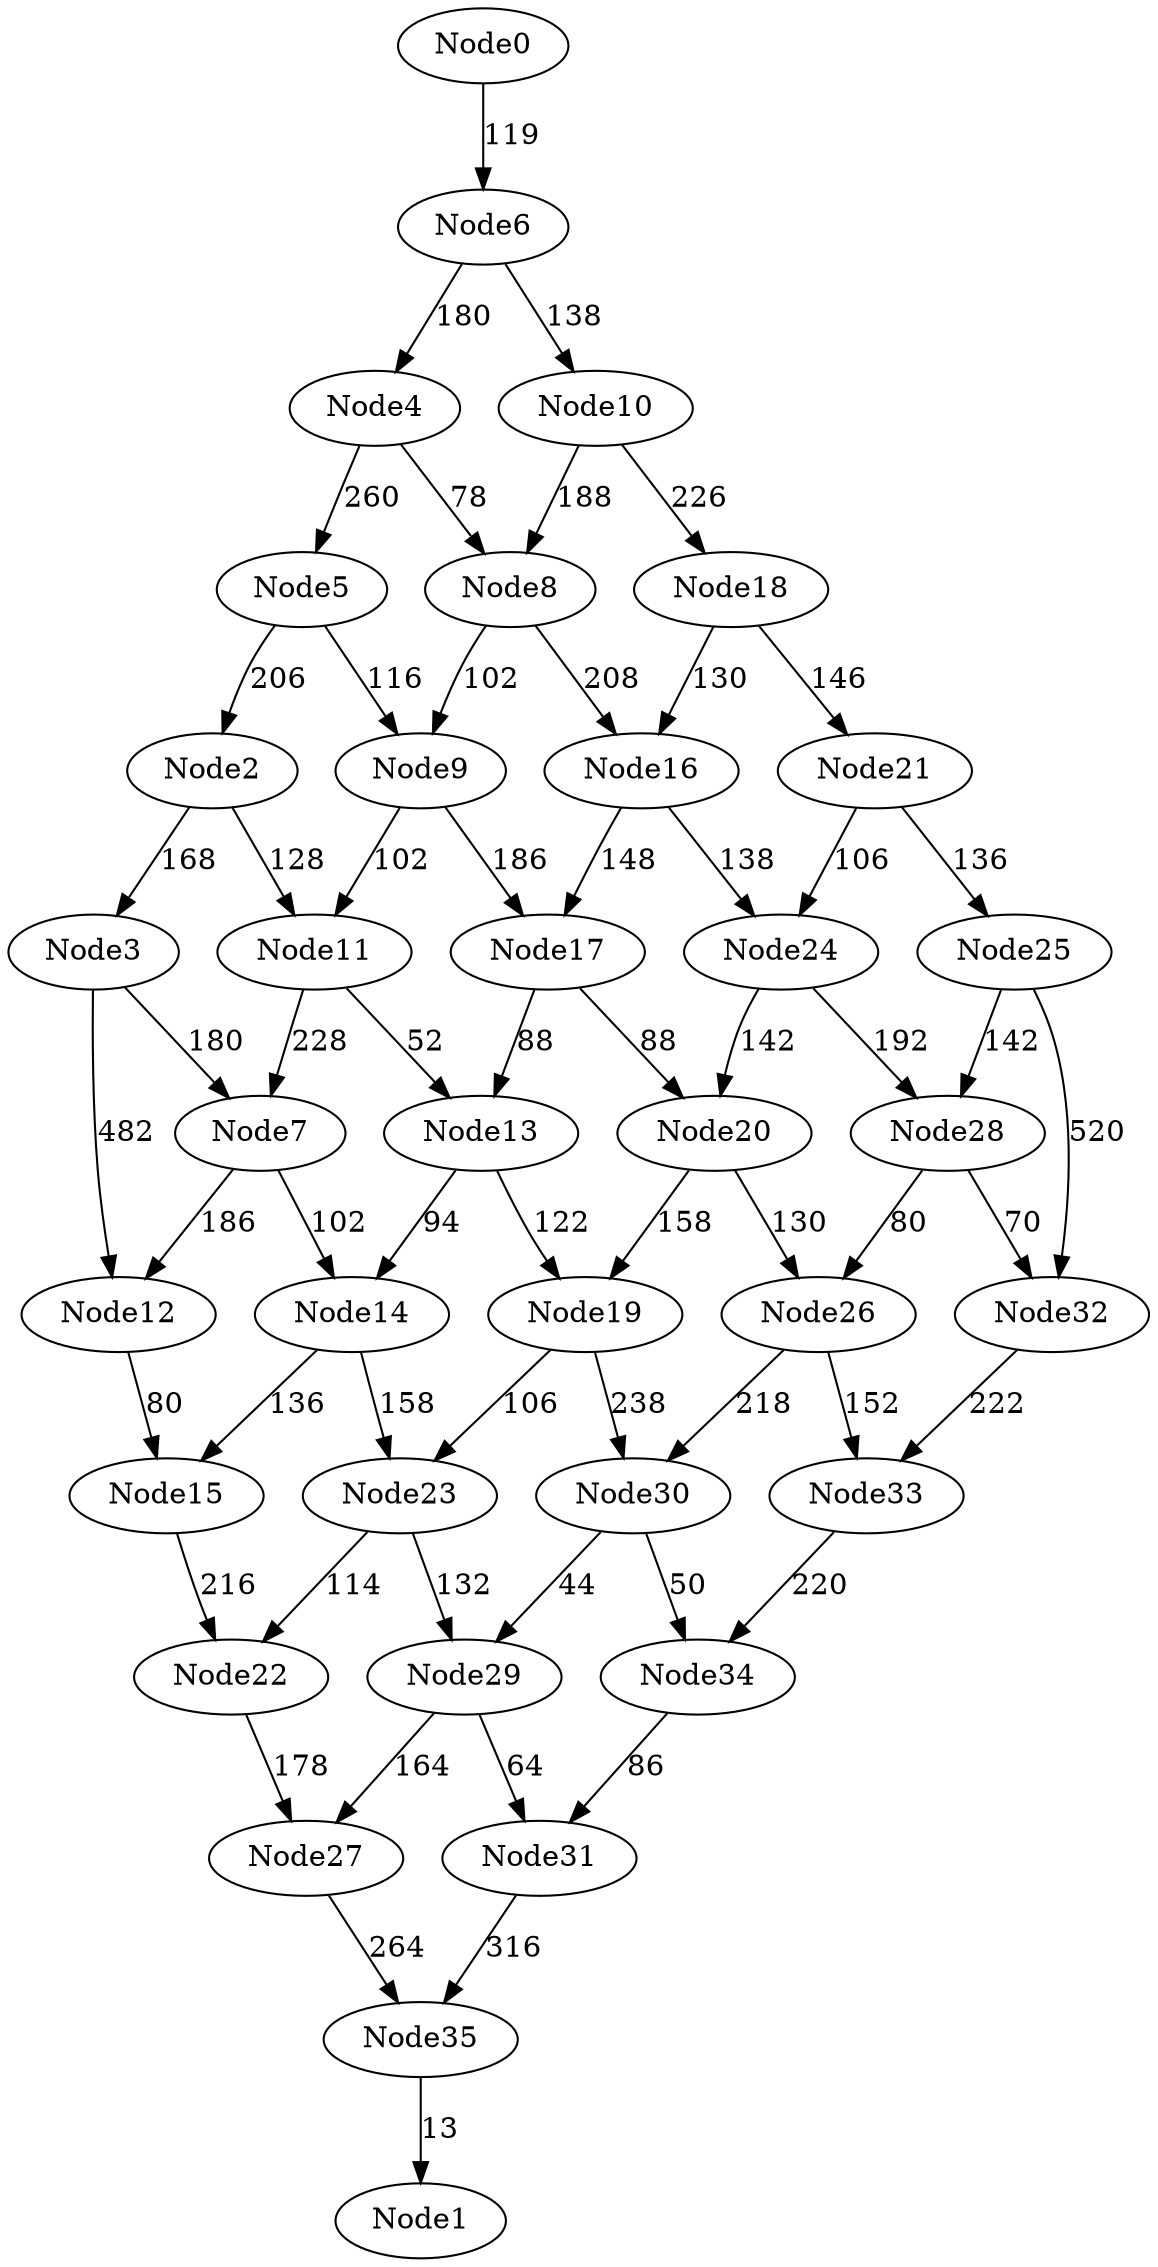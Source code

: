 digraph G {
	 Node0 -> Node6 [label="119"];
	 Node6 -> Node4 [label="180"];
	 Node6 -> Node10 [label="138"];
	 Node4 -> Node5 [label="260"];
	 Node4 -> Node8 [label="78"];
	 Node10 -> Node8 [label="188"];
	 Node10 -> Node18 [label="226"];
	 Node5 -> Node2 [label="206"];
	 Node5 -> Node9 [label="116"];
	 Node8 -> Node9 [label="102"];
	 Node8 -> Node16 [label="208"];
	 Node18 -> Node16 [label="130"];
	 Node18 -> Node21 [label="146"];
	 Node2 -> Node3 [label="168"];
	 Node2 -> Node11 [label="128"];
	 Node9 -> Node11 [label="102"];
	 Node9 -> Node17 [label="186"];
	 Node16 -> Node17 [label="148"];
	 Node16 -> Node24 [label="138"];
	 Node21 -> Node24 [label="106"];
	 Node21 -> Node25 [label="136"];
	 Node3 -> Node12 [label="482"];
	 Node3 -> Node7 [label="180"];
	 Node11 -> Node7 [label="228"];
	 Node11 -> Node13 [label="52"];
	 Node17 -> Node13 [label="88"];
	 Node17 -> Node20 [label="88"];
	 Node24 -> Node20 [label="142"];
	 Node24 -> Node28 [label="192"];
	 Node25 -> Node28 [label="142"];
	 Node25 -> Node32 [label="520"];
	 Node12 -> Node15 [label="80"];
	 Node7 -> Node12 [label="186"];
	 Node7 -> Node14 [label="102"];
	 Node13 -> Node14 [label="94"];
	 Node13 -> Node19 [label="122"];
	 Node20 -> Node19 [label="158"];
	 Node20 -> Node26 [label="130"];
	 Node28 -> Node26 [label="80"];
	 Node28 -> Node32 [label="70"];
	 Node32 -> Node33 [label="222"];
	 Node15 -> Node22 [label="216"];
	 Node14 -> Node15 [label="136"];
	 Node14 -> Node23 [label="158"];
	 Node19 -> Node23 [label="106"];
	 Node19 -> Node30 [label="238"];
	 Node26 -> Node30 [label="218"];
	 Node26 -> Node33 [label="152"];
	 Node33 -> Node34 [label="220"];
	 Node22 -> Node27 [label="178"];
	 Node23 -> Node22 [label="114"];
	 Node23 -> Node29 [label="132"];
	 Node30 -> Node29 [label="44"];
	 Node30 -> Node34 [label="50"];
	 Node34 -> Node31 [label="86"];
	 Node27 -> Node35 [label="264"];
	 Node29 -> Node27 [label="164"];
	 Node29 -> Node31 [label="64"];
	 Node31 -> Node35 [label="316"];
	 Node35 -> Node1 [label="13"];
}
